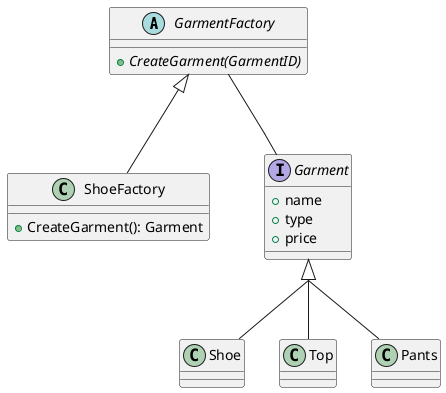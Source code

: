 @startuml

skinparam groupInheritance 2

abstract GarmentFactory{
    + {abstract} CreateGarment(GarmentID)
}

class ShoeFactory extends GarmentFactory{
    + CreateGarment(): Garment
}

interface Garment{
    + name
    + type
    + price
}

class Shoe implements Garment
class Top implements Garment
class Pants implements Garment
GarmentFactory -- Garment

@enduml
